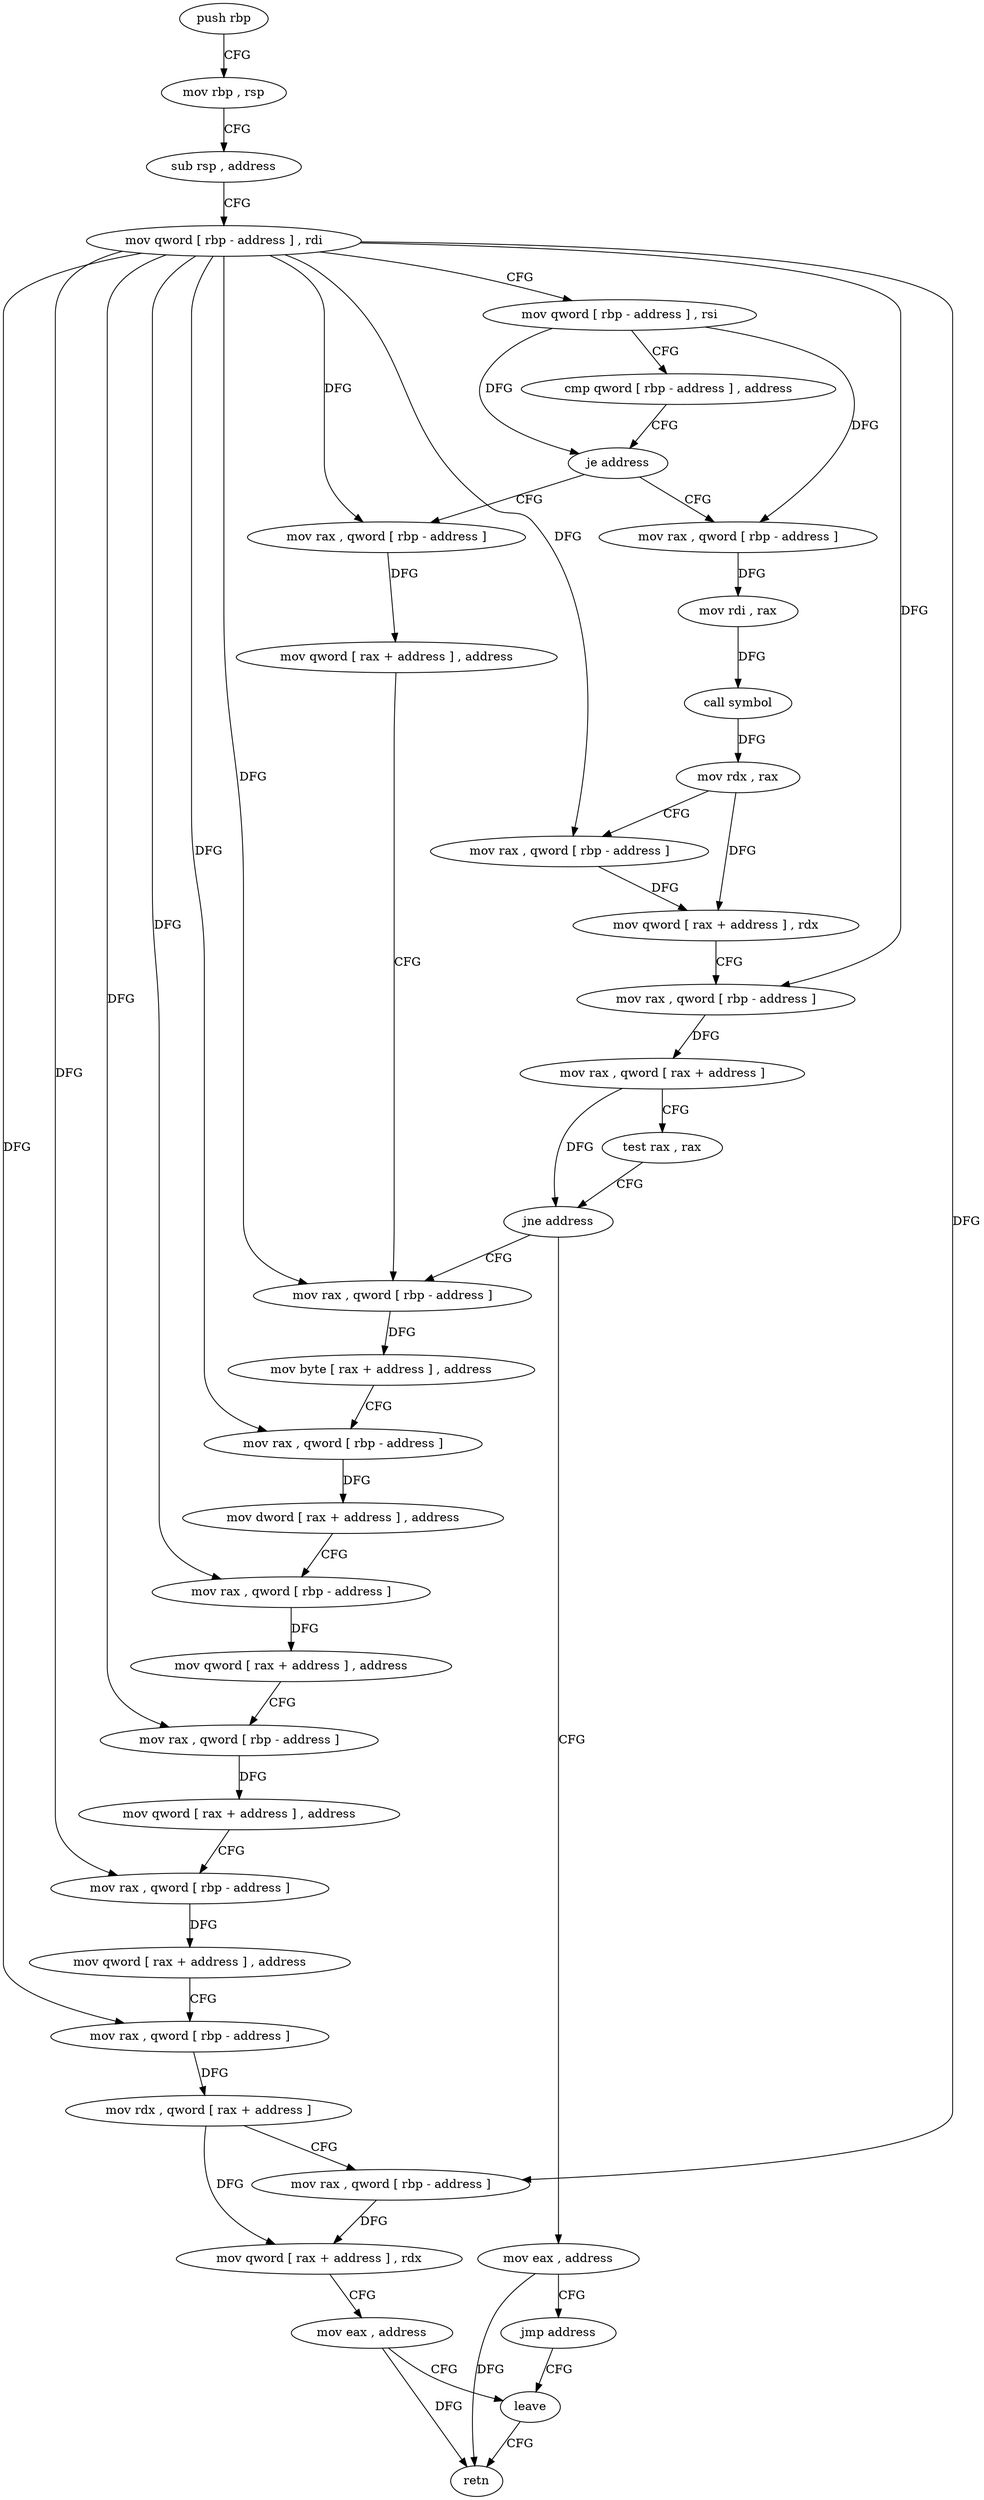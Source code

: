 digraph "func" {
"116719" [label = "push rbp" ]
"116720" [label = "mov rbp , rsp" ]
"116723" [label = "sub rsp , address" ]
"116727" [label = "mov qword [ rbp - address ] , rdi" ]
"116731" [label = "mov qword [ rbp - address ] , rsi" ]
"116735" [label = "cmp qword [ rbp - address ] , address" ]
"116740" [label = "je address" ]
"116785" [label = "mov rax , qword [ rbp - address ]" ]
"116742" [label = "mov rax , qword [ rbp - address ]" ]
"116789" [label = "mov qword [ rax + address ] , address" ]
"116797" [label = "mov rax , qword [ rbp - address ]" ]
"116746" [label = "mov rdi , rax" ]
"116749" [label = "call symbol" ]
"116754" [label = "mov rdx , rax" ]
"116757" [label = "mov rax , qword [ rbp - address ]" ]
"116761" [label = "mov qword [ rax + address ] , rdx" ]
"116765" [label = "mov rax , qword [ rbp - address ]" ]
"116769" [label = "mov rax , qword [ rax + address ]" ]
"116773" [label = "test rax , rax" ]
"116776" [label = "jne address" ]
"116778" [label = "mov eax , address" ]
"116801" [label = "mov byte [ rax + address ] , address" ]
"116805" [label = "mov rax , qword [ rbp - address ]" ]
"116809" [label = "mov dword [ rax + address ] , address" ]
"116816" [label = "mov rax , qword [ rbp - address ]" ]
"116820" [label = "mov qword [ rax + address ] , address" ]
"116828" [label = "mov rax , qword [ rbp - address ]" ]
"116832" [label = "mov qword [ rax + address ] , address" ]
"116840" [label = "mov rax , qword [ rbp - address ]" ]
"116844" [label = "mov qword [ rax + address ] , address" ]
"116852" [label = "mov rax , qword [ rbp - address ]" ]
"116856" [label = "mov rdx , qword [ rax + address ]" ]
"116860" [label = "mov rax , qword [ rbp - address ]" ]
"116864" [label = "mov qword [ rax + address ] , rdx" ]
"116868" [label = "mov eax , address" ]
"116873" [label = "leave" ]
"116783" [label = "jmp address" ]
"116874" [label = "retn" ]
"116719" -> "116720" [ label = "CFG" ]
"116720" -> "116723" [ label = "CFG" ]
"116723" -> "116727" [ label = "CFG" ]
"116727" -> "116731" [ label = "CFG" ]
"116727" -> "116785" [ label = "DFG" ]
"116727" -> "116757" [ label = "DFG" ]
"116727" -> "116765" [ label = "DFG" ]
"116727" -> "116797" [ label = "DFG" ]
"116727" -> "116805" [ label = "DFG" ]
"116727" -> "116816" [ label = "DFG" ]
"116727" -> "116828" [ label = "DFG" ]
"116727" -> "116840" [ label = "DFG" ]
"116727" -> "116852" [ label = "DFG" ]
"116727" -> "116860" [ label = "DFG" ]
"116731" -> "116735" [ label = "CFG" ]
"116731" -> "116740" [ label = "DFG" ]
"116731" -> "116742" [ label = "DFG" ]
"116735" -> "116740" [ label = "CFG" ]
"116740" -> "116785" [ label = "CFG" ]
"116740" -> "116742" [ label = "CFG" ]
"116785" -> "116789" [ label = "DFG" ]
"116742" -> "116746" [ label = "DFG" ]
"116789" -> "116797" [ label = "CFG" ]
"116797" -> "116801" [ label = "DFG" ]
"116746" -> "116749" [ label = "DFG" ]
"116749" -> "116754" [ label = "DFG" ]
"116754" -> "116757" [ label = "CFG" ]
"116754" -> "116761" [ label = "DFG" ]
"116757" -> "116761" [ label = "DFG" ]
"116761" -> "116765" [ label = "CFG" ]
"116765" -> "116769" [ label = "DFG" ]
"116769" -> "116773" [ label = "CFG" ]
"116769" -> "116776" [ label = "DFG" ]
"116773" -> "116776" [ label = "CFG" ]
"116776" -> "116797" [ label = "CFG" ]
"116776" -> "116778" [ label = "CFG" ]
"116778" -> "116783" [ label = "CFG" ]
"116778" -> "116874" [ label = "DFG" ]
"116801" -> "116805" [ label = "CFG" ]
"116805" -> "116809" [ label = "DFG" ]
"116809" -> "116816" [ label = "CFG" ]
"116816" -> "116820" [ label = "DFG" ]
"116820" -> "116828" [ label = "CFG" ]
"116828" -> "116832" [ label = "DFG" ]
"116832" -> "116840" [ label = "CFG" ]
"116840" -> "116844" [ label = "DFG" ]
"116844" -> "116852" [ label = "CFG" ]
"116852" -> "116856" [ label = "DFG" ]
"116856" -> "116860" [ label = "CFG" ]
"116856" -> "116864" [ label = "DFG" ]
"116860" -> "116864" [ label = "DFG" ]
"116864" -> "116868" [ label = "CFG" ]
"116868" -> "116873" [ label = "CFG" ]
"116868" -> "116874" [ label = "DFG" ]
"116873" -> "116874" [ label = "CFG" ]
"116783" -> "116873" [ label = "CFG" ]
}
